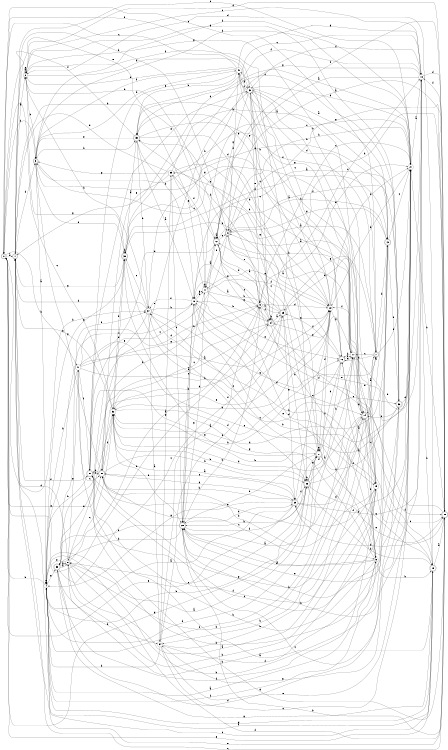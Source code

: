 digraph n34_4 {
__start0 [label="" shape="none"];

rankdir=LR;
size="8,5";

s0 [style="rounded,filled", color="black", fillcolor="white" shape="doublecircle", label="0"];
s1 [style="rounded,filled", color="black", fillcolor="white" shape="doublecircle", label="1"];
s2 [style="filled", color="black", fillcolor="white" shape="circle", label="2"];
s3 [style="rounded,filled", color="black", fillcolor="white" shape="doublecircle", label="3"];
s4 [style="filled", color="black", fillcolor="white" shape="circle", label="4"];
s5 [style="filled", color="black", fillcolor="white" shape="circle", label="5"];
s6 [style="rounded,filled", color="black", fillcolor="white" shape="doublecircle", label="6"];
s7 [style="rounded,filled", color="black", fillcolor="white" shape="doublecircle", label="7"];
s8 [style="filled", color="black", fillcolor="white" shape="circle", label="8"];
s9 [style="filled", color="black", fillcolor="white" shape="circle", label="9"];
s10 [style="filled", color="black", fillcolor="white" shape="circle", label="10"];
s11 [style="filled", color="black", fillcolor="white" shape="circle", label="11"];
s12 [style="rounded,filled", color="black", fillcolor="white" shape="doublecircle", label="12"];
s13 [style="rounded,filled", color="black", fillcolor="white" shape="doublecircle", label="13"];
s14 [style="rounded,filled", color="black", fillcolor="white" shape="doublecircle", label="14"];
s15 [style="filled", color="black", fillcolor="white" shape="circle", label="15"];
s16 [style="rounded,filled", color="black", fillcolor="white" shape="doublecircle", label="16"];
s17 [style="filled", color="black", fillcolor="white" shape="circle", label="17"];
s18 [style="filled", color="black", fillcolor="white" shape="circle", label="18"];
s19 [style="rounded,filled", color="black", fillcolor="white" shape="doublecircle", label="19"];
s20 [style="rounded,filled", color="black", fillcolor="white" shape="doublecircle", label="20"];
s21 [style="filled", color="black", fillcolor="white" shape="circle", label="21"];
s22 [style="filled", color="black", fillcolor="white" shape="circle", label="22"];
s23 [style="filled", color="black", fillcolor="white" shape="circle", label="23"];
s24 [style="rounded,filled", color="black", fillcolor="white" shape="doublecircle", label="24"];
s25 [style="rounded,filled", color="black", fillcolor="white" shape="doublecircle", label="25"];
s26 [style="rounded,filled", color="black", fillcolor="white" shape="doublecircle", label="26"];
s27 [style="rounded,filled", color="black", fillcolor="white" shape="doublecircle", label="27"];
s28 [style="rounded,filled", color="black", fillcolor="white" shape="doublecircle", label="28"];
s29 [style="rounded,filled", color="black", fillcolor="white" shape="doublecircle", label="29"];
s30 [style="rounded,filled", color="black", fillcolor="white" shape="doublecircle", label="30"];
s31 [style="rounded,filled", color="black", fillcolor="white" shape="doublecircle", label="31"];
s32 [style="filled", color="black", fillcolor="white" shape="circle", label="32"];
s33 [style="rounded,filled", color="black", fillcolor="white" shape="doublecircle", label="33"];
s34 [style="filled", color="black", fillcolor="white" shape="circle", label="34"];
s35 [style="filled", color="black", fillcolor="white" shape="circle", label="35"];
s36 [style="rounded,filled", color="black", fillcolor="white" shape="doublecircle", label="36"];
s37 [style="rounded,filled", color="black", fillcolor="white" shape="doublecircle", label="37"];
s38 [style="rounded,filled", color="black", fillcolor="white" shape="doublecircle", label="38"];
s39 [style="rounded,filled", color="black", fillcolor="white" shape="doublecircle", label="39"];
s40 [style="filled", color="black", fillcolor="white" shape="circle", label="40"];
s41 [style="filled", color="black", fillcolor="white" shape="circle", label="41"];
s0 -> s1 [label="a"];
s0 -> s37 [label="b"];
s0 -> s32 [label="c"];
s0 -> s3 [label="d"];
s0 -> s30 [label="e"];
s0 -> s23 [label="f"];
s0 -> s26 [label="g"];
s0 -> s41 [label="h"];
s1 -> s2 [label="a"];
s1 -> s6 [label="b"];
s1 -> s21 [label="c"];
s1 -> s3 [label="d"];
s1 -> s12 [label="e"];
s1 -> s31 [label="f"];
s1 -> s38 [label="g"];
s1 -> s11 [label="h"];
s2 -> s2 [label="a"];
s2 -> s3 [label="b"];
s2 -> s18 [label="c"];
s2 -> s20 [label="d"];
s2 -> s2 [label="e"];
s2 -> s26 [label="f"];
s2 -> s38 [label="g"];
s2 -> s23 [label="h"];
s3 -> s4 [label="a"];
s3 -> s39 [label="b"];
s3 -> s17 [label="c"];
s3 -> s21 [label="d"];
s3 -> s38 [label="e"];
s3 -> s21 [label="f"];
s3 -> s15 [label="g"];
s3 -> s40 [label="h"];
s4 -> s5 [label="a"];
s4 -> s26 [label="b"];
s4 -> s10 [label="c"];
s4 -> s27 [label="d"];
s4 -> s4 [label="e"];
s4 -> s17 [label="f"];
s4 -> s33 [label="g"];
s4 -> s0 [label="h"];
s5 -> s6 [label="a"];
s5 -> s19 [label="b"];
s5 -> s28 [label="c"];
s5 -> s28 [label="d"];
s5 -> s10 [label="e"];
s5 -> s4 [label="f"];
s5 -> s38 [label="g"];
s5 -> s31 [label="h"];
s6 -> s7 [label="a"];
s6 -> s17 [label="b"];
s6 -> s27 [label="c"];
s6 -> s40 [label="d"];
s6 -> s9 [label="e"];
s6 -> s11 [label="f"];
s6 -> s20 [label="g"];
s6 -> s2 [label="h"];
s7 -> s8 [label="a"];
s7 -> s3 [label="b"];
s7 -> s17 [label="c"];
s7 -> s16 [label="d"];
s7 -> s0 [label="e"];
s7 -> s21 [label="f"];
s7 -> s25 [label="g"];
s7 -> s13 [label="h"];
s8 -> s9 [label="a"];
s8 -> s15 [label="b"];
s8 -> s32 [label="c"];
s8 -> s1 [label="d"];
s8 -> s4 [label="e"];
s8 -> s20 [label="f"];
s8 -> s41 [label="g"];
s8 -> s14 [label="h"];
s9 -> s10 [label="a"];
s9 -> s24 [label="b"];
s9 -> s21 [label="c"];
s9 -> s22 [label="d"];
s9 -> s21 [label="e"];
s9 -> s24 [label="f"];
s9 -> s10 [label="g"];
s9 -> s28 [label="h"];
s10 -> s11 [label="a"];
s10 -> s15 [label="b"];
s10 -> s11 [label="c"];
s10 -> s14 [label="d"];
s10 -> s16 [label="e"];
s10 -> s37 [label="f"];
s10 -> s22 [label="g"];
s10 -> s28 [label="h"];
s11 -> s12 [label="a"];
s11 -> s25 [label="b"];
s11 -> s21 [label="c"];
s11 -> s15 [label="d"];
s11 -> s35 [label="e"];
s11 -> s16 [label="f"];
s11 -> s11 [label="g"];
s11 -> s28 [label="h"];
s12 -> s12 [label="a"];
s12 -> s13 [label="b"];
s12 -> s24 [label="c"];
s12 -> s9 [label="d"];
s12 -> s6 [label="e"];
s12 -> s20 [label="f"];
s12 -> s24 [label="g"];
s12 -> s8 [label="h"];
s13 -> s14 [label="a"];
s13 -> s4 [label="b"];
s13 -> s21 [label="c"];
s13 -> s32 [label="d"];
s13 -> s38 [label="e"];
s13 -> s36 [label="f"];
s13 -> s6 [label="g"];
s13 -> s4 [label="h"];
s14 -> s7 [label="a"];
s14 -> s5 [label="b"];
s14 -> s15 [label="c"];
s14 -> s32 [label="d"];
s14 -> s31 [label="e"];
s14 -> s20 [label="f"];
s14 -> s2 [label="g"];
s14 -> s34 [label="h"];
s15 -> s16 [label="a"];
s15 -> s8 [label="b"];
s15 -> s20 [label="c"];
s15 -> s30 [label="d"];
s15 -> s17 [label="e"];
s15 -> s33 [label="f"];
s15 -> s30 [label="g"];
s15 -> s23 [label="h"];
s16 -> s5 [label="a"];
s16 -> s17 [label="b"];
s16 -> s23 [label="c"];
s16 -> s27 [label="d"];
s16 -> s17 [label="e"];
s16 -> s25 [label="f"];
s16 -> s39 [label="g"];
s16 -> s32 [label="h"];
s17 -> s12 [label="a"];
s17 -> s18 [label="b"];
s17 -> s35 [label="c"];
s17 -> s14 [label="d"];
s17 -> s24 [label="e"];
s17 -> s22 [label="f"];
s17 -> s40 [label="g"];
s17 -> s16 [label="h"];
s18 -> s12 [label="a"];
s18 -> s19 [label="b"];
s18 -> s39 [label="c"];
s18 -> s20 [label="d"];
s18 -> s9 [label="e"];
s18 -> s23 [label="f"];
s18 -> s37 [label="g"];
s18 -> s28 [label="h"];
s19 -> s20 [label="a"];
s19 -> s37 [label="b"];
s19 -> s1 [label="c"];
s19 -> s2 [label="d"];
s19 -> s0 [label="e"];
s19 -> s4 [label="f"];
s19 -> s4 [label="g"];
s19 -> s26 [label="h"];
s20 -> s6 [label="a"];
s20 -> s21 [label="b"];
s20 -> s1 [label="c"];
s20 -> s10 [label="d"];
s20 -> s1 [label="e"];
s20 -> s18 [label="f"];
s20 -> s41 [label="g"];
s20 -> s29 [label="h"];
s21 -> s18 [label="a"];
s21 -> s22 [label="b"];
s21 -> s28 [label="c"];
s21 -> s1 [label="d"];
s21 -> s28 [label="e"];
s21 -> s29 [label="f"];
s21 -> s34 [label="g"];
s21 -> s6 [label="h"];
s22 -> s23 [label="a"];
s22 -> s32 [label="b"];
s22 -> s29 [label="c"];
s22 -> s21 [label="d"];
s22 -> s11 [label="e"];
s22 -> s40 [label="f"];
s22 -> s16 [label="g"];
s22 -> s39 [label="h"];
s23 -> s13 [label="a"];
s23 -> s14 [label="b"];
s23 -> s24 [label="c"];
s23 -> s21 [label="d"];
s23 -> s9 [label="e"];
s23 -> s40 [label="f"];
s23 -> s12 [label="g"];
s23 -> s24 [label="h"];
s24 -> s25 [label="a"];
s24 -> s24 [label="b"];
s24 -> s18 [label="c"];
s24 -> s0 [label="d"];
s24 -> s19 [label="e"];
s24 -> s5 [label="f"];
s24 -> s22 [label="g"];
s24 -> s10 [label="h"];
s25 -> s12 [label="a"];
s25 -> s26 [label="b"];
s25 -> s39 [label="c"];
s25 -> s32 [label="d"];
s25 -> s14 [label="e"];
s25 -> s39 [label="f"];
s25 -> s29 [label="g"];
s25 -> s20 [label="h"];
s26 -> s16 [label="a"];
s26 -> s26 [label="b"];
s26 -> s8 [label="c"];
s26 -> s22 [label="d"];
s26 -> s20 [label="e"];
s26 -> s14 [label="f"];
s26 -> s27 [label="g"];
s26 -> s28 [label="h"];
s27 -> s8 [label="a"];
s27 -> s28 [label="b"];
s27 -> s37 [label="c"];
s27 -> s22 [label="d"];
s27 -> s27 [label="e"];
s27 -> s13 [label="f"];
s27 -> s19 [label="g"];
s27 -> s17 [label="h"];
s28 -> s17 [label="a"];
s28 -> s20 [label="b"];
s28 -> s10 [label="c"];
s28 -> s29 [label="d"];
s28 -> s33 [label="e"];
s28 -> s27 [label="f"];
s28 -> s11 [label="g"];
s28 -> s33 [label="h"];
s29 -> s4 [label="a"];
s29 -> s18 [label="b"];
s29 -> s30 [label="c"];
s29 -> s7 [label="d"];
s29 -> s0 [label="e"];
s29 -> s26 [label="f"];
s29 -> s4 [label="g"];
s29 -> s30 [label="h"];
s30 -> s24 [label="a"];
s30 -> s31 [label="b"];
s30 -> s5 [label="c"];
s30 -> s29 [label="d"];
s30 -> s22 [label="e"];
s30 -> s32 [label="f"];
s30 -> s3 [label="g"];
s30 -> s26 [label="h"];
s31 -> s19 [label="a"];
s31 -> s4 [label="b"];
s31 -> s6 [label="c"];
s31 -> s12 [label="d"];
s31 -> s23 [label="e"];
s31 -> s15 [label="f"];
s31 -> s27 [label="g"];
s31 -> s30 [label="h"];
s32 -> s29 [label="a"];
s32 -> s26 [label="b"];
s32 -> s24 [label="c"];
s32 -> s16 [label="d"];
s32 -> s33 [label="e"];
s32 -> s28 [label="f"];
s32 -> s1 [label="g"];
s32 -> s38 [label="h"];
s33 -> s8 [label="a"];
s33 -> s34 [label="b"];
s33 -> s25 [label="c"];
s33 -> s36 [label="d"];
s33 -> s23 [label="e"];
s33 -> s37 [label="f"];
s33 -> s19 [label="g"];
s33 -> s8 [label="h"];
s34 -> s9 [label="a"];
s34 -> s4 [label="b"];
s34 -> s21 [label="c"];
s34 -> s25 [label="d"];
s34 -> s21 [label="e"];
s34 -> s5 [label="f"];
s34 -> s35 [label="g"];
s34 -> s14 [label="h"];
s35 -> s13 [label="a"];
s35 -> s22 [label="b"];
s35 -> s28 [label="c"];
s35 -> s1 [label="d"];
s35 -> s30 [label="e"];
s35 -> s12 [label="f"];
s35 -> s3 [label="g"];
s35 -> s22 [label="h"];
s36 -> s12 [label="a"];
s36 -> s32 [label="b"];
s36 -> s31 [label="c"];
s36 -> s21 [label="d"];
s36 -> s14 [label="e"];
s36 -> s6 [label="f"];
s36 -> s2 [label="g"];
s36 -> s28 [label="h"];
s37 -> s34 [label="a"];
s37 -> s10 [label="b"];
s37 -> s38 [label="c"];
s37 -> s1 [label="d"];
s37 -> s30 [label="e"];
s37 -> s26 [label="f"];
s37 -> s7 [label="g"];
s37 -> s2 [label="h"];
s38 -> s39 [label="a"];
s38 -> s32 [label="b"];
s38 -> s36 [label="c"];
s38 -> s13 [label="d"];
s38 -> s27 [label="e"];
s38 -> s18 [label="f"];
s38 -> s4 [label="g"];
s38 -> s38 [label="h"];
s39 -> s10 [label="a"];
s39 -> s10 [label="b"];
s39 -> s36 [label="c"];
s39 -> s27 [label="d"];
s39 -> s3 [label="e"];
s39 -> s0 [label="f"];
s39 -> s14 [label="g"];
s39 -> s37 [label="h"];
s40 -> s23 [label="a"];
s40 -> s2 [label="b"];
s40 -> s0 [label="c"];
s40 -> s7 [label="d"];
s40 -> s31 [label="e"];
s40 -> s3 [label="f"];
s40 -> s18 [label="g"];
s40 -> s39 [label="h"];
s41 -> s22 [label="a"];
s41 -> s22 [label="b"];
s41 -> s30 [label="c"];
s41 -> s9 [label="d"];
s41 -> s21 [label="e"];
s41 -> s31 [label="f"];
s41 -> s9 [label="g"];
s41 -> s4 [label="h"];

}